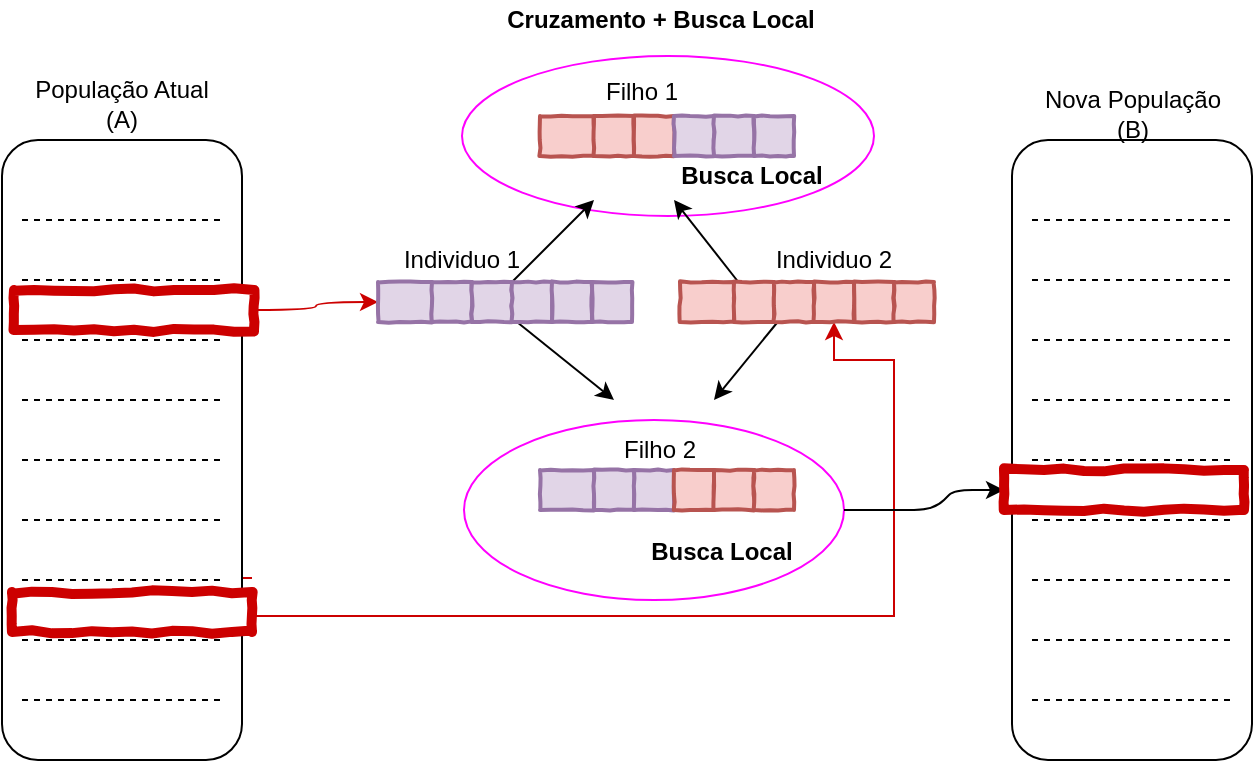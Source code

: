 <mxfile version="13.1.3">
    <diagram id="6hGFLwfOUW9BJ-s0fimq" name="Page-1">
        <mxGraphModel dx="808" dy="490" grid="1" gridSize="10" guides="1" tooltips="1" connect="1" arrows="1" fold="1" page="1" pageScale="1" pageWidth="827" pageHeight="1169" math="0" shadow="0">
            <root>
                <mxCell id="0"/>
                <mxCell id="1" parent="0"/>
                <mxCell id="91" value="" style="ellipse;whiteSpace=wrap;html=1;strokeColor=#FF00FF;strokeWidth=1;fillColor=#FFFFFF;gradientColor=none;" parent="1" vertex="1">
                    <mxGeometry x="314" y="118" width="206" height="80" as="geometry"/>
                </mxCell>
                <mxCell id="86" value="" style="ellipse;whiteSpace=wrap;html=1;strokeColor=#FF00FF;strokeWidth=1;fillColor=#FFFFFF;gradientColor=none;" parent="1" vertex="1">
                    <mxGeometry x="315" y="300" width="190" height="90" as="geometry"/>
                </mxCell>
                <mxCell id="78" style="edgeStyle=orthogonalEdgeStyle;rounded=0;orthogonalLoop=1;jettySize=auto;html=1;exitX=1;exitY=0.25;exitDx=0;exitDy=0;strokeColor=#CC0000;entryX=0.5;entryY=1;entryDx=0;entryDy=0;" parent="1" target="61" edge="1">
                    <mxGeometry relative="1" as="geometry">
                        <Array as="points">
                            <mxPoint x="185" y="379"/>
                            <mxPoint x="185" y="398"/>
                            <mxPoint x="530" y="398"/>
                            <mxPoint x="530" y="270"/>
                            <mxPoint x="500" y="270"/>
                        </Array>
                        <mxPoint x="209" y="379" as="sourcePoint"/>
                        <mxPoint x="500" y="290" as="targetPoint"/>
                    </mxGeometry>
                </mxCell>
                <mxCell id="2" value="" style="rounded=1;whiteSpace=wrap;html=1;" parent="1" vertex="1">
                    <mxGeometry x="84" y="160" width="120" height="310" as="geometry"/>
                </mxCell>
                <mxCell id="3" value="" style="endArrow=none;dashed=1;html=1;" parent="1" edge="1">
                    <mxGeometry width="50" height="50" relative="1" as="geometry">
                        <mxPoint x="94" y="200" as="sourcePoint"/>
                        <mxPoint x="194" y="200" as="targetPoint"/>
                    </mxGeometry>
                </mxCell>
                <mxCell id="4" value="" style="endArrow=none;dashed=1;html=1;" parent="1" edge="1">
                    <mxGeometry width="50" height="50" relative="1" as="geometry">
                        <mxPoint x="94" y="230" as="sourcePoint"/>
                        <mxPoint x="194" y="230" as="targetPoint"/>
                    </mxGeometry>
                </mxCell>
                <mxCell id="5" value="" style="endArrow=none;dashed=1;html=1;" parent="1" edge="1">
                    <mxGeometry width="50" height="50" relative="1" as="geometry">
                        <mxPoint x="94" y="260" as="sourcePoint"/>
                        <mxPoint x="194" y="260" as="targetPoint"/>
                    </mxGeometry>
                </mxCell>
                <mxCell id="6" value="" style="endArrow=none;dashed=1;html=1;" parent="1" edge="1">
                    <mxGeometry width="50" height="50" relative="1" as="geometry">
                        <mxPoint x="94" y="290" as="sourcePoint"/>
                        <mxPoint x="194" y="290" as="targetPoint"/>
                    </mxGeometry>
                </mxCell>
                <mxCell id="7" value="População Atual (A)" style="text;html=1;strokeColor=none;fillColor=none;align=center;verticalAlign=middle;whiteSpace=wrap;rounded=0;" parent="1" vertex="1">
                    <mxGeometry x="99" y="132" width="90" height="20" as="geometry"/>
                </mxCell>
                <mxCell id="16" value="" style="endArrow=none;dashed=1;html=1;" parent="1" edge="1">
                    <mxGeometry width="50" height="50" relative="1" as="geometry">
                        <mxPoint x="94" y="320" as="sourcePoint"/>
                        <mxPoint x="194" y="320" as="targetPoint"/>
                    </mxGeometry>
                </mxCell>
                <mxCell id="17" value="" style="endArrow=none;dashed=1;html=1;" parent="1" edge="1">
                    <mxGeometry width="50" height="50" relative="1" as="geometry">
                        <mxPoint x="94" y="350" as="sourcePoint"/>
                        <mxPoint x="194" y="350" as="targetPoint"/>
                    </mxGeometry>
                </mxCell>
                <mxCell id="18" value="" style="endArrow=none;dashed=1;html=1;" parent="1" edge="1">
                    <mxGeometry width="50" height="50" relative="1" as="geometry">
                        <mxPoint x="94" y="380" as="sourcePoint"/>
                        <mxPoint x="194" y="380" as="targetPoint"/>
                    </mxGeometry>
                </mxCell>
                <mxCell id="19" value="" style="endArrow=none;dashed=1;html=1;" parent="1" edge="1">
                    <mxGeometry width="50" height="50" relative="1" as="geometry">
                        <mxPoint x="94" y="410" as="sourcePoint"/>
                        <mxPoint x="194" y="410" as="targetPoint"/>
                    </mxGeometry>
                </mxCell>
                <mxCell id="20" value="" style="endArrow=none;dashed=1;html=1;" parent="1" edge="1">
                    <mxGeometry width="50" height="50" relative="1" as="geometry">
                        <mxPoint x="94" y="440" as="sourcePoint"/>
                        <mxPoint x="194" y="440" as="targetPoint"/>
                    </mxGeometry>
                </mxCell>
                <mxCell id="23" value="" style="rounded=1;whiteSpace=wrap;html=1;" parent="1" vertex="1">
                    <mxGeometry x="589" y="160" width="120" height="310" as="geometry"/>
                </mxCell>
                <mxCell id="24" value="" style="endArrow=none;dashed=1;html=1;" parent="1" edge="1">
                    <mxGeometry width="50" height="50" relative="1" as="geometry">
                        <mxPoint x="599" y="200" as="sourcePoint"/>
                        <mxPoint x="699" y="200" as="targetPoint"/>
                    </mxGeometry>
                </mxCell>
                <mxCell id="25" value="" style="endArrow=none;dashed=1;html=1;" parent="1" edge="1">
                    <mxGeometry width="50" height="50" relative="1" as="geometry">
                        <mxPoint x="599" y="230" as="sourcePoint"/>
                        <mxPoint x="699" y="230" as="targetPoint"/>
                    </mxGeometry>
                </mxCell>
                <mxCell id="26" value="" style="endArrow=none;dashed=1;html=1;" parent="1" edge="1">
                    <mxGeometry width="50" height="50" relative="1" as="geometry">
                        <mxPoint x="599" y="260" as="sourcePoint"/>
                        <mxPoint x="699" y="260" as="targetPoint"/>
                    </mxGeometry>
                </mxCell>
                <mxCell id="27" value="" style="endArrow=none;dashed=1;html=1;" parent="1" edge="1">
                    <mxGeometry width="50" height="50" relative="1" as="geometry">
                        <mxPoint x="599" y="290" as="sourcePoint"/>
                        <mxPoint x="699" y="290" as="targetPoint"/>
                    </mxGeometry>
                </mxCell>
                <mxCell id="28" value="Nova População (B)" style="text;html=1;strokeColor=none;fillColor=none;align=center;verticalAlign=middle;whiteSpace=wrap;rounded=0;" parent="1" vertex="1">
                    <mxGeometry x="599" y="137" width="101" height="20" as="geometry"/>
                </mxCell>
                <mxCell id="29" value="" style="endArrow=none;dashed=1;html=1;" parent="1" edge="1">
                    <mxGeometry width="50" height="50" relative="1" as="geometry">
                        <mxPoint x="599" y="320" as="sourcePoint"/>
                        <mxPoint x="699" y="320" as="targetPoint"/>
                    </mxGeometry>
                </mxCell>
                <mxCell id="30" value="" style="endArrow=none;dashed=1;html=1;" parent="1" edge="1">
                    <mxGeometry width="50" height="50" relative="1" as="geometry">
                        <mxPoint x="599" y="350" as="sourcePoint"/>
                        <mxPoint x="699" y="350" as="targetPoint"/>
                    </mxGeometry>
                </mxCell>
                <mxCell id="31" value="" style="endArrow=none;dashed=1;html=1;" parent="1" edge="1">
                    <mxGeometry width="50" height="50" relative="1" as="geometry">
                        <mxPoint x="599" y="380" as="sourcePoint"/>
                        <mxPoint x="699" y="380" as="targetPoint"/>
                    </mxGeometry>
                </mxCell>
                <mxCell id="32" value="" style="endArrow=none;dashed=1;html=1;" parent="1" edge="1">
                    <mxGeometry width="50" height="50" relative="1" as="geometry">
                        <mxPoint x="599" y="410" as="sourcePoint"/>
                        <mxPoint x="699" y="410" as="targetPoint"/>
                    </mxGeometry>
                </mxCell>
                <mxCell id="33" value="" style="endArrow=none;dashed=1;html=1;" parent="1" edge="1">
                    <mxGeometry width="50" height="50" relative="1" as="geometry">
                        <mxPoint x="599" y="440" as="sourcePoint"/>
                        <mxPoint x="699" y="440" as="targetPoint"/>
                    </mxGeometry>
                </mxCell>
                <mxCell id="79" style="edgeStyle=orthogonalEdgeStyle;curved=1;rounded=0;orthogonalLoop=1;jettySize=auto;html=1;exitX=1;exitY=0.5;exitDx=0;exitDy=0;entryX=0;entryY=0.5;entryDx=0;entryDy=0;strokeColor=#CC0000;" parent="1" source="35" target="52" edge="1">
                    <mxGeometry relative="1" as="geometry"/>
                </mxCell>
                <mxCell id="35" value="" style="html=1;whiteSpace=wrap;comic=1;strokeWidth=5;fontFamily=Comic Sans MS;fontStyle=1;fillColor=#FFFFFF;strokeColor=#CC0000;fontColor=#ffffff;" parent="1" vertex="1">
                    <mxGeometry x="90" y="235" width="120" height="20" as="geometry"/>
                </mxCell>
                <mxCell id="39" value="" style="html=1;whiteSpace=wrap;comic=1;strokeWidth=2;fontFamily=Comic Sans MS;fontStyle=1;fillColor=#e1d5e7;strokeColor=#9673a6;" parent="1" vertex="1">
                    <mxGeometry x="353" y="325" width="27" height="20" as="geometry"/>
                </mxCell>
                <mxCell id="47" value="" style="html=1;whiteSpace=wrap;comic=1;strokeWidth=2;fontFamily=Comic Sans MS;fontStyle=1;fillColor=#e1d5e7;strokeColor=#9673a6;" parent="1" vertex="1">
                    <mxGeometry x="380" y="325" width="20" height="20" as="geometry"/>
                </mxCell>
                <mxCell id="48" value="" style="html=1;whiteSpace=wrap;comic=1;strokeWidth=2;fontFamily=Comic Sans MS;fontStyle=1;fillColor=#e1d5e7;strokeColor=#9673a6;" parent="1" vertex="1">
                    <mxGeometry x="400" y="325" width="20" height="20" as="geometry"/>
                </mxCell>
                <mxCell id="49" value="" style="html=1;whiteSpace=wrap;comic=1;strokeWidth=2;fontFamily=Comic Sans MS;fontStyle=1;fillColor=#f8cecc;strokeColor=#b85450;" parent="1" vertex="1">
                    <mxGeometry x="420" y="325" width="20" height="20" as="geometry"/>
                </mxCell>
                <mxCell id="50" value="" style="html=1;whiteSpace=wrap;comic=1;strokeWidth=2;fontFamily=Comic Sans MS;fontStyle=1;fillColor=#f8cecc;strokeColor=#b85450;" parent="1" vertex="1">
                    <mxGeometry x="440" y="325" width="20" height="20" as="geometry"/>
                </mxCell>
                <mxCell id="51" value="" style="html=1;whiteSpace=wrap;comic=1;strokeWidth=2;fontFamily=Comic Sans MS;fontStyle=1;fillColor=#f8cecc;strokeColor=#b85450;" parent="1" vertex="1">
                    <mxGeometry x="460" y="325" width="20" height="20" as="geometry"/>
                </mxCell>
                <mxCell id="52" value="" style="html=1;whiteSpace=wrap;comic=1;strokeWidth=2;fontFamily=Comic Sans MS;fontStyle=1;fillColor=#e1d5e7;strokeColor=#9673a6;" parent="1" vertex="1">
                    <mxGeometry x="272" y="231" width="27" height="20" as="geometry"/>
                </mxCell>
                <mxCell id="53" value="" style="html=1;whiteSpace=wrap;comic=1;strokeWidth=2;fontFamily=Comic Sans MS;fontStyle=1;fillColor=#e1d5e7;strokeColor=#9673a6;" parent="1" vertex="1">
                    <mxGeometry x="299" y="231" width="20" height="20" as="geometry"/>
                </mxCell>
                <mxCell id="81" style="edgeStyle=none;rounded=0;orthogonalLoop=1;jettySize=auto;html=1;strokeColor=#000000;" parent="1" source="54" edge="1">
                    <mxGeometry relative="1" as="geometry">
                        <mxPoint x="390" y="290" as="targetPoint"/>
                    </mxGeometry>
                </mxCell>
                <mxCell id="82" style="edgeStyle=none;rounded=0;orthogonalLoop=1;jettySize=auto;html=1;strokeColor=#000000;" parent="1" source="54" edge="1">
                    <mxGeometry relative="1" as="geometry">
                        <mxPoint x="380" y="190" as="targetPoint"/>
                    </mxGeometry>
                </mxCell>
                <mxCell id="54" value="" style="html=1;whiteSpace=wrap;comic=1;strokeWidth=2;fontFamily=Comic Sans MS;fontStyle=1;fillColor=#e1d5e7;strokeColor=#9673a6;" parent="1" vertex="1">
                    <mxGeometry x="319" y="231" width="20" height="20" as="geometry"/>
                </mxCell>
                <mxCell id="55" value="" style="html=1;whiteSpace=wrap;comic=1;strokeWidth=2;fontFamily=Comic Sans MS;fontStyle=1;fillColor=#e1d5e7;strokeColor=#9673a6;" parent="1" vertex="1">
                    <mxGeometry x="339" y="231" width="20" height="20" as="geometry"/>
                </mxCell>
                <mxCell id="56" value="" style="html=1;whiteSpace=wrap;comic=1;strokeWidth=2;fontFamily=Comic Sans MS;fontStyle=1;fillColor=#e1d5e7;strokeColor=#9673a6;" parent="1" vertex="1">
                    <mxGeometry x="359" y="231" width="20" height="20" as="geometry"/>
                </mxCell>
                <mxCell id="57" value="" style="html=1;whiteSpace=wrap;comic=1;strokeWidth=2;fontFamily=Comic Sans MS;fontStyle=1;fillColor=#e1d5e7;strokeColor=#9673a6;" parent="1" vertex="1">
                    <mxGeometry x="379" y="231" width="20" height="20" as="geometry"/>
                </mxCell>
                <mxCell id="58" value="" style="html=1;whiteSpace=wrap;comic=1;strokeWidth=2;fontFamily=Comic Sans MS;fontStyle=1;fillColor=#f8cecc;strokeColor=#b85450;" parent="1" vertex="1">
                    <mxGeometry x="423" y="231" width="27" height="20" as="geometry"/>
                </mxCell>
                <mxCell id="83" style="edgeStyle=none;rounded=0;orthogonalLoop=1;jettySize=auto;html=1;strokeColor=#000000;" parent="1" source="59" edge="1">
                    <mxGeometry relative="1" as="geometry">
                        <mxPoint x="420" y="190" as="targetPoint"/>
                    </mxGeometry>
                </mxCell>
                <mxCell id="59" value="" style="html=1;whiteSpace=wrap;comic=1;strokeWidth=2;fontFamily=Comic Sans MS;fontStyle=1;fillColor=#f8cecc;strokeColor=#b85450;" parent="1" vertex="1">
                    <mxGeometry x="450" y="231" width="20" height="20" as="geometry"/>
                </mxCell>
                <mxCell id="80" style="edgeStyle=none;rounded=0;orthogonalLoop=1;jettySize=auto;html=1;strokeColor=#000000;" parent="1" source="60" edge="1">
                    <mxGeometry relative="1" as="geometry">
                        <mxPoint x="440" y="290" as="targetPoint"/>
                    </mxGeometry>
                </mxCell>
                <mxCell id="60" value="" style="html=1;whiteSpace=wrap;comic=1;strokeWidth=2;fontFamily=Comic Sans MS;fontStyle=1;fillColor=#f8cecc;strokeColor=#b85450;" parent="1" vertex="1">
                    <mxGeometry x="470" y="231" width="20" height="20" as="geometry"/>
                </mxCell>
                <mxCell id="61" value="" style="html=1;whiteSpace=wrap;comic=1;strokeWidth=2;fontFamily=Comic Sans MS;fontStyle=1;fillColor=#f8cecc;strokeColor=#b85450;" parent="1" vertex="1">
                    <mxGeometry x="490" y="231" width="20" height="20" as="geometry"/>
                </mxCell>
                <mxCell id="62" value="" style="html=1;whiteSpace=wrap;comic=1;strokeWidth=2;fontFamily=Comic Sans MS;fontStyle=1;fillColor=#f8cecc;strokeColor=#b85450;" parent="1" vertex="1">
                    <mxGeometry x="510" y="231" width="20" height="20" as="geometry"/>
                </mxCell>
                <mxCell id="63" value="" style="html=1;whiteSpace=wrap;comic=1;strokeWidth=2;fontFamily=Comic Sans MS;fontStyle=1;fillColor=#f8cecc;strokeColor=#b85450;" parent="1" vertex="1">
                    <mxGeometry x="530" y="231" width="20" height="20" as="geometry"/>
                </mxCell>
                <mxCell id="64" value="" style="html=1;whiteSpace=wrap;comic=1;strokeWidth=2;fontFamily=Comic Sans MS;fontStyle=1;fillColor=#f8cecc;strokeColor=#b85450;" parent="1" vertex="1">
                    <mxGeometry x="353" y="148" width="27" height="20" as="geometry"/>
                </mxCell>
                <mxCell id="65" value="" style="html=1;whiteSpace=wrap;comic=1;strokeWidth=2;fontFamily=Comic Sans MS;fontStyle=1;fillColor=#f8cecc;strokeColor=#b85450;" parent="1" vertex="1">
                    <mxGeometry x="380" y="148" width="20" height="20" as="geometry"/>
                </mxCell>
                <mxCell id="66" value="" style="html=1;whiteSpace=wrap;comic=1;strokeWidth=2;fontFamily=Comic Sans MS;fontStyle=1;fillColor=#f8cecc;strokeColor=#b85450;" parent="1" vertex="1">
                    <mxGeometry x="400" y="148" width="20" height="20" as="geometry"/>
                </mxCell>
                <mxCell id="67" value="" style="html=1;whiteSpace=wrap;comic=1;strokeWidth=2;fontFamily=Comic Sans MS;fontStyle=1;fillColor=#e1d5e7;strokeColor=#9673a6;" parent="1" vertex="1">
                    <mxGeometry x="420" y="148" width="20" height="20" as="geometry"/>
                </mxCell>
                <mxCell id="68" value="" style="html=1;whiteSpace=wrap;comic=1;strokeWidth=2;fontFamily=Comic Sans MS;fontStyle=1;fillColor=#e1d5e7;strokeColor=#9673a6;" parent="1" vertex="1">
                    <mxGeometry x="440" y="148" width="20" height="20" as="geometry"/>
                </mxCell>
                <mxCell id="69" value="" style="html=1;whiteSpace=wrap;comic=1;strokeWidth=2;fontFamily=Comic Sans MS;fontStyle=1;fillColor=#e1d5e7;strokeColor=#9673a6;" parent="1" vertex="1">
                    <mxGeometry x="460" y="148" width="20" height="20" as="geometry"/>
                </mxCell>
                <mxCell id="73" value="Individuo 1" style="text;html=1;strokeColor=none;fillColor=none;align=center;verticalAlign=middle;whiteSpace=wrap;rounded=0;" parent="1" vertex="1">
                    <mxGeometry x="269" y="210" width="90" height="20" as="geometry"/>
                </mxCell>
                <mxCell id="74" value="Individuo 2" style="text;html=1;strokeColor=none;fillColor=none;align=center;verticalAlign=middle;whiteSpace=wrap;rounded=0;" parent="1" vertex="1">
                    <mxGeometry x="455" y="210" width="90" height="20" as="geometry"/>
                </mxCell>
                <mxCell id="75" value="" style="html=1;whiteSpace=wrap;comic=1;strokeWidth=5;fontFamily=Comic Sans MS;fontStyle=1;fillColor=#FFFFFF;strokeColor=#CC0000;fontColor=#ffffff;" parent="1" vertex="1">
                    <mxGeometry x="89" y="386" width="120" height="20" as="geometry"/>
                </mxCell>
                <mxCell id="84" value="&lt;b&gt;Busca Local&lt;/b&gt;&lt;span style=&quot;color: rgba(0 , 0 , 0 , 0) ; font-family: monospace ; font-size: 0px&quot;&gt;%3CmxGraphModel%3E%3Croot%3E%3CmxCell%20id%3D%220%22%2F%3E%3CmxCell%20id%3D%221%22%20parent%3D%220%22%2F%3E%3CmxCell%20id%3D%222%22%20value%3D%22Filho%202%22%20style%3D%22text%3Bhtml%3D1%3BstrokeColor%3Dnone%3BfillColor%3Dnone%3Balign%3Dcenter%3BverticalAlign%3Dmiddle%3BwhiteSpace%3Dwrap%3Brounded%3D0%3B%22%20vertex%3D%221%22%20parent%3D%221%22%3E%3CmxGeometry%20x%3D%22345%22%20y%3D%22325%22%20width%3D%2290%22%20height%3D%2220%22%20as%3D%22geometry%22%2F%3E%3C%2FmxCell%3E%3C%2Froot%3E%3C%2FmxGraphModel%3E&lt;/span&gt;" style="text;html=1;strokeColor=none;fillColor=none;align=center;verticalAlign=middle;whiteSpace=wrap;rounded=0;" parent="1" vertex="1">
                    <mxGeometry x="399" y="356" width="90" height="20" as="geometry"/>
                </mxCell>
                <mxCell id="85" value="Filho 1" style="text;html=1;strokeColor=none;fillColor=none;align=center;verticalAlign=middle;whiteSpace=wrap;rounded=0;" parent="1" vertex="1">
                    <mxGeometry x="359" y="126" width="90" height="20" as="geometry"/>
                </mxCell>
                <mxCell id="90" value="&lt;b&gt;Busca Local&lt;/b&gt;&lt;span style=&quot;color: rgba(0 , 0 , 0 , 0) ; font-family: monospace ; font-size: 0px&quot;&gt;%3CmxGraphModel%3E%3Croot%3E%3CmxCell%20id%3D%220%22%2F%3E%3CmxCell%20id%3D%221%22%20parent%3D%220%22%2F%3E%3CmxCell%20id%3D%222%22%20value%3D%22Filho%202%22%20style%3D%22text%3Bhtml%3D1%3BstrokeColor%3Dnone%3BfillColor%3Dnone%3Balign%3Dcenter%3BverticalAlign%3Dmiddle%3BwhiteSpace%3Dwrap%3Brounded%3D0%3B%22%20vertex%3D%221%22%20parent%3D%221%22%3E%3CmxGeometry%20x%3D%22345%22%20y%3D%22325%22%20width%3D%2290%22%20height%3D%2220%22%20as%3D%22geometry%22%2F%3E%3C%2FmxCell%3E%3C%2Froot%3E%3C%2FmxGraphModel%3E&lt;/span&gt;" style="text;html=1;strokeColor=none;fillColor=none;align=center;verticalAlign=middle;whiteSpace=wrap;rounded=0;" parent="1" vertex="1">
                    <mxGeometry x="414" y="168" width="90" height="20" as="geometry"/>
                </mxCell>
                <mxCell id="92" value="Filho 2" style="text;html=1;strokeColor=none;fillColor=none;align=center;verticalAlign=middle;whiteSpace=wrap;rounded=0;" parent="1" vertex="1">
                    <mxGeometry x="368" y="305" width="90" height="20" as="geometry"/>
                </mxCell>
                <mxCell id="94" value="&lt;b&gt;Cruzamento + Busca Local&lt;/b&gt;" style="text;html=1;strokeColor=none;fillColor=none;align=center;verticalAlign=middle;whiteSpace=wrap;rounded=0;" parent="1" vertex="1">
                    <mxGeometry x="315" y="90" width="197" height="20" as="geometry"/>
                </mxCell>
                <mxCell id="126" style="edgeStyle=none;rounded=1;orthogonalLoop=1;jettySize=auto;html=1;entryX=0;entryY=0.5;entryDx=0;entryDy=0;strokeColor=#000000;strokeWidth=1;exitX=1;exitY=0.5;exitDx=0;exitDy=0;" parent="1" source="86" target="107" edge="1">
                    <mxGeometry relative="1" as="geometry">
                        <Array as="points">
                            <mxPoint x="550" y="345"/>
                            <mxPoint x="560" y="335"/>
                        </Array>
                        <mxPoint x="463.5" y="529.59" as="sourcePoint"/>
                    </mxGeometry>
                </mxCell>
                <mxCell id="107" value="" style="html=1;whiteSpace=wrap;comic=1;strokeWidth=5;fontFamily=Comic Sans MS;fontStyle=1;fillColor=#FFFFFF;strokeColor=#CC0000;fontColor=#ffffff;" parent="1" vertex="1">
                    <mxGeometry x="585" y="325" width="120" height="20" as="geometry"/>
                </mxCell>
            </root>
        </mxGraphModel>
    </diagram>
</mxfile>